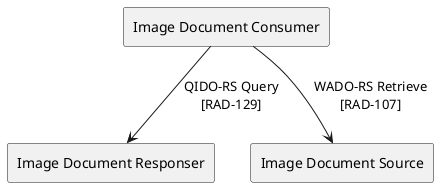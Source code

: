 @startuml
skinparam componentStyle rectangle
[Image Document Consumer] --> [Image Document Responser] : QIDO-RS Query\n[RAD-129]
[Image Document Consumer] --> [Image Document Source] : WADO-RS Retrieve\n[RAD-107]
@enduml
